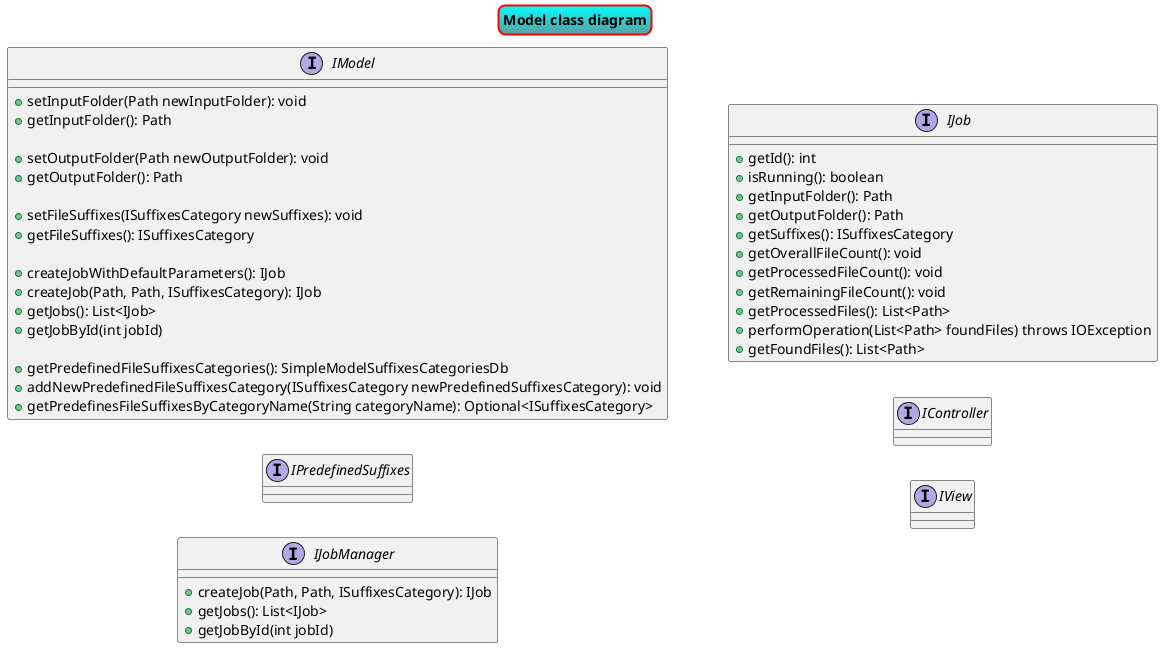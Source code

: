 @startuml

left to right direction

skinparam titleBorderRoundCorner 15
skinparam titleBorderThickness 2
skinparam titleBorderColor red
skinparam titleBackgroundColor Aqua-CadetBlue

title Model class diagram

interface IModel {
    +setInputFolder(Path newInputFolder): void
    +getInputFolder(): Path

    +setOutputFolder(Path newOutputFolder): void
    +getOutputFolder(): Path

    +setFileSuffixes(ISuffixesCategory newSuffixes): void
    +getFileSuffixes(): ISuffixesCategory

    +createJobWithDefaultParameters(): IJob
    +createJob(Path, Path, ISuffixesCategory): IJob
    +getJobs(): List<IJob>
    +getJobById(int jobId)

    +getPredefinedFileSuffixesCategories(): SimpleModelSuffixesCategoriesDb
    +addNewPredefinedFileSuffixesCategory(ISuffixesCategory newPredefinedSuffixesCategory): void
    +getPredefinesFileSuffixesByCategoryName(String categoryName): Optional<ISuffixesCategory>
}

interface IPredefinedSuffixes

interface IJobManager {
    +createJob(Path, Path, ISuffixesCategory): IJob
    +getJobs(): List<IJob>
    +getJobById(int jobId)
}


interface IJob {
    +getId(): int
    +isRunning(): boolean
    +getInputFolder(): Path
    +getOutputFolder(): Path
    +getSuffixes(): ISuffixesCategory
    +getOverallFileCount(): void
    +getProcessedFileCount(): void
    +getRemainingFileCount(): void
    +getProcessedFiles(): List<Path>
    +performOperation(List<Path> foundFiles) throws IOException
    +getFoundFiles(): List<Path>
}


interface IController
interface IView

@enduml